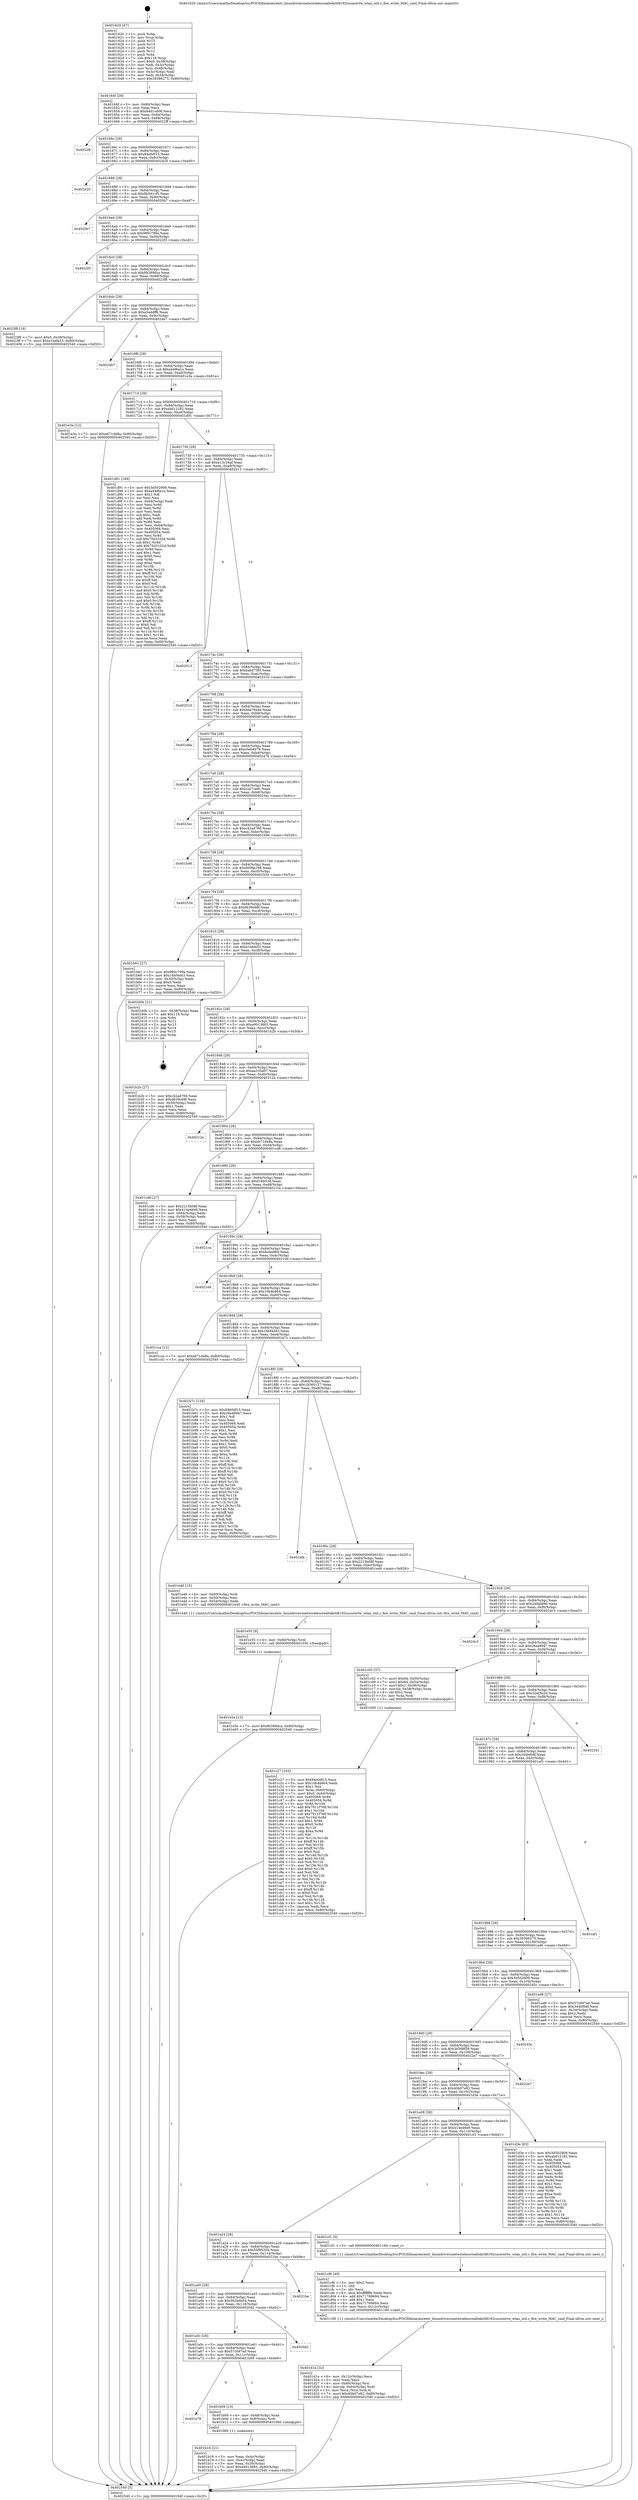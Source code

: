 digraph "0x401620" {
  label = "0x401620 (/mnt/c/Users/mathe/Desktop/tcc/POCII/binaries/extr_linuxdriversnetwirelessrealtekrtl8192cucorertw_wlan_util.c_fire_write_MAC_cmd_Final-ollvm.out::main(0))"
  labelloc = "t"
  node[shape=record]

  Entry [label="",width=0.3,height=0.3,shape=circle,fillcolor=black,style=filled]
  "0x40164f" [label="{
     0x40164f [29]\l
     | [instrs]\l
     &nbsp;&nbsp;0x40164f \<+3\>: mov -0x80(%rbp),%eax\l
     &nbsp;&nbsp;0x401652 \<+2\>: mov %eax,%ecx\l
     &nbsp;&nbsp;0x401654 \<+6\>: sub $0x84d1cd08,%ecx\l
     &nbsp;&nbsp;0x40165a \<+6\>: mov %eax,-0x84(%rbp)\l
     &nbsp;&nbsp;0x401660 \<+6\>: mov %ecx,-0x88(%rbp)\l
     &nbsp;&nbsp;0x401666 \<+6\>: je 00000000004022ff \<main+0xcdf\>\l
  }"]
  "0x4022ff" [label="{
     0x4022ff\l
  }", style=dashed]
  "0x40166c" [label="{
     0x40166c [28]\l
     | [instrs]\l
     &nbsp;&nbsp;0x40166c \<+5\>: jmp 0000000000401671 \<main+0x51\>\l
     &nbsp;&nbsp;0x401671 \<+6\>: mov -0x84(%rbp),%eax\l
     &nbsp;&nbsp;0x401677 \<+5\>: sub $0x84e0df15,%eax\l
     &nbsp;&nbsp;0x40167c \<+6\>: mov %eax,-0x8c(%rbp)\l
     &nbsp;&nbsp;0x401682 \<+6\>: je 0000000000402420 \<main+0xe00\>\l
  }"]
  Exit [label="",width=0.3,height=0.3,shape=circle,fillcolor=black,style=filled,peripheries=2]
  "0x402420" [label="{
     0x402420\l
  }", style=dashed]
  "0x401688" [label="{
     0x401688 [28]\l
     | [instrs]\l
     &nbsp;&nbsp;0x401688 \<+5\>: jmp 000000000040168d \<main+0x6d\>\l
     &nbsp;&nbsp;0x40168d \<+6\>: mov -0x84(%rbp),%eax\l
     &nbsp;&nbsp;0x401693 \<+5\>: sub $0x8b561cf5,%eax\l
     &nbsp;&nbsp;0x401698 \<+6\>: mov %eax,-0x90(%rbp)\l
     &nbsp;&nbsp;0x40169e \<+6\>: je 00000000004020b7 \<main+0xa97\>\l
  }"]
  "0x401e5e" [label="{
     0x401e5e [12]\l
     | [instrs]\l
     &nbsp;&nbsp;0x401e5e \<+7\>: movl $0x9b389dca,-0x80(%rbp)\l
     &nbsp;&nbsp;0x401e65 \<+5\>: jmp 0000000000402540 \<main+0xf20\>\l
  }"]
  "0x4020b7" [label="{
     0x4020b7\l
  }", style=dashed]
  "0x4016a4" [label="{
     0x4016a4 [28]\l
     | [instrs]\l
     &nbsp;&nbsp;0x4016a4 \<+5\>: jmp 00000000004016a9 \<main+0x89\>\l
     &nbsp;&nbsp;0x4016a9 \<+6\>: mov -0x84(%rbp),%eax\l
     &nbsp;&nbsp;0x4016af \<+5\>: sub $0x980c799a,%eax\l
     &nbsp;&nbsp;0x4016b4 \<+6\>: mov %eax,-0x94(%rbp)\l
     &nbsp;&nbsp;0x4016ba \<+6\>: je 00000000004022f3 \<main+0xcd3\>\l
  }"]
  "0x401e55" [label="{
     0x401e55 [9]\l
     | [instrs]\l
     &nbsp;&nbsp;0x401e55 \<+4\>: mov -0x60(%rbp),%rdi\l
     &nbsp;&nbsp;0x401e59 \<+5\>: call 0000000000401030 \<free@plt\>\l
     | [calls]\l
     &nbsp;&nbsp;0x401030 \{1\} (unknown)\l
  }"]
  "0x4022f3" [label="{
     0x4022f3\l
  }", style=dashed]
  "0x4016c0" [label="{
     0x4016c0 [28]\l
     | [instrs]\l
     &nbsp;&nbsp;0x4016c0 \<+5\>: jmp 00000000004016c5 \<main+0xa5\>\l
     &nbsp;&nbsp;0x4016c5 \<+6\>: mov -0x84(%rbp),%eax\l
     &nbsp;&nbsp;0x4016cb \<+5\>: sub $0x9b389dca,%eax\l
     &nbsp;&nbsp;0x4016d0 \<+6\>: mov %eax,-0x98(%rbp)\l
     &nbsp;&nbsp;0x4016d6 \<+6\>: je 00000000004023f8 \<main+0xdd8\>\l
  }"]
  "0x401d1e" [label="{
     0x401d1e [32]\l
     | [instrs]\l
     &nbsp;&nbsp;0x401d1e \<+6\>: mov -0x12c(%rbp),%ecx\l
     &nbsp;&nbsp;0x401d24 \<+3\>: imul %eax,%ecx\l
     &nbsp;&nbsp;0x401d27 \<+4\>: mov -0x60(%rbp),%rsi\l
     &nbsp;&nbsp;0x401d2b \<+4\>: movslq -0x64(%rbp),%rdi\l
     &nbsp;&nbsp;0x401d2f \<+3\>: mov %ecx,(%rsi,%rdi,4)\l
     &nbsp;&nbsp;0x401d32 \<+7\>: movl $0x40b07e82,-0x80(%rbp)\l
     &nbsp;&nbsp;0x401d39 \<+5\>: jmp 0000000000402540 \<main+0xf20\>\l
  }"]
  "0x4023f8" [label="{
     0x4023f8 [19]\l
     | [instrs]\l
     &nbsp;&nbsp;0x4023f8 \<+7\>: movl $0x0,-0x38(%rbp)\l
     &nbsp;&nbsp;0x4023ff \<+7\>: movl $0xe1befa33,-0x80(%rbp)\l
     &nbsp;&nbsp;0x402406 \<+5\>: jmp 0000000000402540 \<main+0xf20\>\l
  }"]
  "0x4016dc" [label="{
     0x4016dc [28]\l
     | [instrs]\l
     &nbsp;&nbsp;0x4016dc \<+5\>: jmp 00000000004016e1 \<main+0xc1\>\l
     &nbsp;&nbsp;0x4016e1 \<+6\>: mov -0x84(%rbp),%eax\l
     &nbsp;&nbsp;0x4016e7 \<+5\>: sub $0xa3addff6,%eax\l
     &nbsp;&nbsp;0x4016ec \<+6\>: mov %eax,-0x9c(%rbp)\l
     &nbsp;&nbsp;0x4016f2 \<+6\>: je 00000000004024b7 \<main+0xe97\>\l
  }"]
  "0x401cf6" [label="{
     0x401cf6 [40]\l
     | [instrs]\l
     &nbsp;&nbsp;0x401cf6 \<+5\>: mov $0x2,%ecx\l
     &nbsp;&nbsp;0x401cfb \<+1\>: cltd\l
     &nbsp;&nbsp;0x401cfc \<+2\>: idiv %ecx\l
     &nbsp;&nbsp;0x401cfe \<+6\>: imul $0xfffffffe,%edx,%ecx\l
     &nbsp;&nbsp;0x401d04 \<+6\>: add $0x71768694,%ecx\l
     &nbsp;&nbsp;0x401d0a \<+3\>: add $0x1,%ecx\l
     &nbsp;&nbsp;0x401d0d \<+6\>: sub $0x71768694,%ecx\l
     &nbsp;&nbsp;0x401d13 \<+6\>: mov %ecx,-0x12c(%rbp)\l
     &nbsp;&nbsp;0x401d19 \<+5\>: call 0000000000401160 \<next_i\>\l
     | [calls]\l
     &nbsp;&nbsp;0x401160 \{1\} (/mnt/c/Users/mathe/Desktop/tcc/POCII/binaries/extr_linuxdriversnetwirelessrealtekrtl8192cucorertw_wlan_util.c_fire_write_MAC_cmd_Final-ollvm.out::next_i)\l
  }"]
  "0x4024b7" [label="{
     0x4024b7\l
  }", style=dashed]
  "0x4016f8" [label="{
     0x4016f8 [28]\l
     | [instrs]\l
     &nbsp;&nbsp;0x4016f8 \<+5\>: jmp 00000000004016fd \<main+0xdd\>\l
     &nbsp;&nbsp;0x4016fd \<+6\>: mov -0x84(%rbp),%eax\l
     &nbsp;&nbsp;0x401703 \<+5\>: sub $0xa44f6a1e,%eax\l
     &nbsp;&nbsp;0x401708 \<+6\>: mov %eax,-0xa0(%rbp)\l
     &nbsp;&nbsp;0x40170e \<+6\>: je 0000000000401e3a \<main+0x81a\>\l
  }"]
  "0x401c27" [label="{
     0x401c27 [163]\l
     | [instrs]\l
     &nbsp;&nbsp;0x401c27 \<+5\>: mov $0x84e0df15,%ecx\l
     &nbsp;&nbsp;0x401c2c \<+5\>: mov $0x10b4b664,%edx\l
     &nbsp;&nbsp;0x401c31 \<+3\>: mov $0x1,%sil\l
     &nbsp;&nbsp;0x401c34 \<+4\>: mov %rax,-0x60(%rbp)\l
     &nbsp;&nbsp;0x401c38 \<+7\>: movl $0x0,-0x64(%rbp)\l
     &nbsp;&nbsp;0x401c3f \<+8\>: mov 0x405068,%r8d\l
     &nbsp;&nbsp;0x401c47 \<+8\>: mov 0x405054,%r9d\l
     &nbsp;&nbsp;0x401c4f \<+3\>: mov %r8d,%r10d\l
     &nbsp;&nbsp;0x401c52 \<+7\>: add $0x7911f768,%r10d\l
     &nbsp;&nbsp;0x401c59 \<+4\>: sub $0x1,%r10d\l
     &nbsp;&nbsp;0x401c5d \<+7\>: sub $0x7911f768,%r10d\l
     &nbsp;&nbsp;0x401c64 \<+4\>: imul %r10d,%r8d\l
     &nbsp;&nbsp;0x401c68 \<+4\>: and $0x1,%r8d\l
     &nbsp;&nbsp;0x401c6c \<+4\>: cmp $0x0,%r8d\l
     &nbsp;&nbsp;0x401c70 \<+4\>: sete %r11b\l
     &nbsp;&nbsp;0x401c74 \<+4\>: cmp $0xa,%r9d\l
     &nbsp;&nbsp;0x401c78 \<+3\>: setl %bl\l
     &nbsp;&nbsp;0x401c7b \<+3\>: mov %r11b,%r14b\l
     &nbsp;&nbsp;0x401c7e \<+4\>: xor $0xff,%r14b\l
     &nbsp;&nbsp;0x401c82 \<+3\>: mov %bl,%r15b\l
     &nbsp;&nbsp;0x401c85 \<+4\>: xor $0xff,%r15b\l
     &nbsp;&nbsp;0x401c89 \<+4\>: xor $0x0,%sil\l
     &nbsp;&nbsp;0x401c8d \<+3\>: mov %r14b,%r12b\l
     &nbsp;&nbsp;0x401c90 \<+4\>: and $0x0,%r12b\l
     &nbsp;&nbsp;0x401c94 \<+3\>: and %sil,%r11b\l
     &nbsp;&nbsp;0x401c97 \<+3\>: mov %r15b,%r13b\l
     &nbsp;&nbsp;0x401c9a \<+4\>: and $0x0,%r13b\l
     &nbsp;&nbsp;0x401c9e \<+3\>: and %sil,%bl\l
     &nbsp;&nbsp;0x401ca1 \<+3\>: or %r11b,%r12b\l
     &nbsp;&nbsp;0x401ca4 \<+3\>: or %bl,%r13b\l
     &nbsp;&nbsp;0x401ca7 \<+3\>: xor %r13b,%r12b\l
     &nbsp;&nbsp;0x401caa \<+3\>: or %r15b,%r14b\l
     &nbsp;&nbsp;0x401cad \<+4\>: xor $0xff,%r14b\l
     &nbsp;&nbsp;0x401cb1 \<+4\>: or $0x0,%sil\l
     &nbsp;&nbsp;0x401cb5 \<+3\>: and %sil,%r14b\l
     &nbsp;&nbsp;0x401cb8 \<+3\>: or %r14b,%r12b\l
     &nbsp;&nbsp;0x401cbb \<+4\>: test $0x1,%r12b\l
     &nbsp;&nbsp;0x401cbf \<+3\>: cmovne %edx,%ecx\l
     &nbsp;&nbsp;0x401cc2 \<+3\>: mov %ecx,-0x80(%rbp)\l
     &nbsp;&nbsp;0x401cc5 \<+5\>: jmp 0000000000402540 \<main+0xf20\>\l
  }"]
  "0x401e3a" [label="{
     0x401e3a [12]\l
     | [instrs]\l
     &nbsp;&nbsp;0x401e3a \<+7\>: movl $0xeb71d48a,-0x80(%rbp)\l
     &nbsp;&nbsp;0x401e41 \<+5\>: jmp 0000000000402540 \<main+0xf20\>\l
  }"]
  "0x401714" [label="{
     0x401714 [28]\l
     | [instrs]\l
     &nbsp;&nbsp;0x401714 \<+5\>: jmp 0000000000401719 \<main+0xf9\>\l
     &nbsp;&nbsp;0x401719 \<+6\>: mov -0x84(%rbp),%eax\l
     &nbsp;&nbsp;0x40171f \<+5\>: sub $0xabd12182,%eax\l
     &nbsp;&nbsp;0x401724 \<+6\>: mov %eax,-0xa4(%rbp)\l
     &nbsp;&nbsp;0x40172a \<+6\>: je 0000000000401d91 \<main+0x771\>\l
  }"]
  "0x401b16" [label="{
     0x401b16 [21]\l
     | [instrs]\l
     &nbsp;&nbsp;0x401b16 \<+3\>: mov %eax,-0x4c(%rbp)\l
     &nbsp;&nbsp;0x401b19 \<+3\>: mov -0x4c(%rbp),%eax\l
     &nbsp;&nbsp;0x401b1c \<+3\>: mov %eax,-0x30(%rbp)\l
     &nbsp;&nbsp;0x401b1f \<+7\>: movl $0xe9013663,-0x80(%rbp)\l
     &nbsp;&nbsp;0x401b26 \<+5\>: jmp 0000000000402540 \<main+0xf20\>\l
  }"]
  "0x401d91" [label="{
     0x401d91 [169]\l
     | [instrs]\l
     &nbsp;&nbsp;0x401d91 \<+5\>: mov $0x3d502909,%eax\l
     &nbsp;&nbsp;0x401d96 \<+5\>: mov $0xa44f6a1e,%ecx\l
     &nbsp;&nbsp;0x401d9b \<+2\>: mov $0x1,%dl\l
     &nbsp;&nbsp;0x401d9d \<+2\>: xor %esi,%esi\l
     &nbsp;&nbsp;0x401d9f \<+3\>: mov -0x64(%rbp),%edi\l
     &nbsp;&nbsp;0x401da2 \<+3\>: mov %esi,%r8d\l
     &nbsp;&nbsp;0x401da5 \<+3\>: sub %edi,%r8d\l
     &nbsp;&nbsp;0x401da8 \<+2\>: mov %esi,%edi\l
     &nbsp;&nbsp;0x401daa \<+3\>: sub $0x1,%edi\l
     &nbsp;&nbsp;0x401dad \<+3\>: add %edi,%r8d\l
     &nbsp;&nbsp;0x401db0 \<+3\>: sub %r8d,%esi\l
     &nbsp;&nbsp;0x401db3 \<+3\>: mov %esi,-0x64(%rbp)\l
     &nbsp;&nbsp;0x401db6 \<+7\>: mov 0x405068,%esi\l
     &nbsp;&nbsp;0x401dbd \<+7\>: mov 0x405054,%edi\l
     &nbsp;&nbsp;0x401dc4 \<+3\>: mov %esi,%r8d\l
     &nbsp;&nbsp;0x401dc7 \<+7\>: sub $0x75d3102d,%r8d\l
     &nbsp;&nbsp;0x401dce \<+4\>: sub $0x1,%r8d\l
     &nbsp;&nbsp;0x401dd2 \<+7\>: add $0x75d3102d,%r8d\l
     &nbsp;&nbsp;0x401dd9 \<+4\>: imul %r8d,%esi\l
     &nbsp;&nbsp;0x401ddd \<+3\>: and $0x1,%esi\l
     &nbsp;&nbsp;0x401de0 \<+3\>: cmp $0x0,%esi\l
     &nbsp;&nbsp;0x401de3 \<+4\>: sete %r9b\l
     &nbsp;&nbsp;0x401de7 \<+3\>: cmp $0xa,%edi\l
     &nbsp;&nbsp;0x401dea \<+4\>: setl %r10b\l
     &nbsp;&nbsp;0x401dee \<+3\>: mov %r9b,%r11b\l
     &nbsp;&nbsp;0x401df1 \<+4\>: xor $0xff,%r11b\l
     &nbsp;&nbsp;0x401df5 \<+3\>: mov %r10b,%bl\l
     &nbsp;&nbsp;0x401df8 \<+3\>: xor $0xff,%bl\l
     &nbsp;&nbsp;0x401dfb \<+3\>: xor $0x0,%dl\l
     &nbsp;&nbsp;0x401dfe \<+3\>: mov %r11b,%r14b\l
     &nbsp;&nbsp;0x401e01 \<+4\>: and $0x0,%r14b\l
     &nbsp;&nbsp;0x401e05 \<+3\>: and %dl,%r9b\l
     &nbsp;&nbsp;0x401e08 \<+3\>: mov %bl,%r15b\l
     &nbsp;&nbsp;0x401e0b \<+4\>: and $0x0,%r15b\l
     &nbsp;&nbsp;0x401e0f \<+3\>: and %dl,%r10b\l
     &nbsp;&nbsp;0x401e12 \<+3\>: or %r9b,%r14b\l
     &nbsp;&nbsp;0x401e15 \<+3\>: or %r10b,%r15b\l
     &nbsp;&nbsp;0x401e18 \<+3\>: xor %r15b,%r14b\l
     &nbsp;&nbsp;0x401e1b \<+3\>: or %bl,%r11b\l
     &nbsp;&nbsp;0x401e1e \<+4\>: xor $0xff,%r11b\l
     &nbsp;&nbsp;0x401e22 \<+3\>: or $0x0,%dl\l
     &nbsp;&nbsp;0x401e25 \<+3\>: and %dl,%r11b\l
     &nbsp;&nbsp;0x401e28 \<+3\>: or %r11b,%r14b\l
     &nbsp;&nbsp;0x401e2b \<+4\>: test $0x1,%r14b\l
     &nbsp;&nbsp;0x401e2f \<+3\>: cmovne %ecx,%eax\l
     &nbsp;&nbsp;0x401e32 \<+3\>: mov %eax,-0x80(%rbp)\l
     &nbsp;&nbsp;0x401e35 \<+5\>: jmp 0000000000402540 \<main+0xf20\>\l
  }"]
  "0x401730" [label="{
     0x401730 [28]\l
     | [instrs]\l
     &nbsp;&nbsp;0x401730 \<+5\>: jmp 0000000000401735 \<main+0x115\>\l
     &nbsp;&nbsp;0x401735 \<+6\>: mov -0x84(%rbp),%eax\l
     &nbsp;&nbsp;0x40173b \<+5\>: sub $0xb13c34af,%eax\l
     &nbsp;&nbsp;0x401740 \<+6\>: mov %eax,-0xa8(%rbp)\l
     &nbsp;&nbsp;0x401746 \<+6\>: je 0000000000402013 \<main+0x9f3\>\l
  }"]
  "0x401a78" [label="{
     0x401a78\l
  }", style=dashed]
  "0x402013" [label="{
     0x402013\l
  }", style=dashed]
  "0x40174c" [label="{
     0x40174c [28]\l
     | [instrs]\l
     &nbsp;&nbsp;0x40174c \<+5\>: jmp 0000000000401751 \<main+0x131\>\l
     &nbsp;&nbsp;0x401751 \<+6\>: mov -0x84(%rbp),%eax\l
     &nbsp;&nbsp;0x401757 \<+5\>: sub $0xbabd73f0,%eax\l
     &nbsp;&nbsp;0x40175c \<+6\>: mov %eax,-0xac(%rbp)\l
     &nbsp;&nbsp;0x401762 \<+6\>: je 0000000000402510 \<main+0xef0\>\l
  }"]
  "0x401b09" [label="{
     0x401b09 [13]\l
     | [instrs]\l
     &nbsp;&nbsp;0x401b09 \<+4\>: mov -0x48(%rbp),%rax\l
     &nbsp;&nbsp;0x401b0d \<+4\>: mov 0x8(%rax),%rdi\l
     &nbsp;&nbsp;0x401b11 \<+5\>: call 0000000000401060 \<atoi@plt\>\l
     | [calls]\l
     &nbsp;&nbsp;0x401060 \{1\} (unknown)\l
  }"]
  "0x402510" [label="{
     0x402510\l
  }", style=dashed]
  "0x401768" [label="{
     0x401768 [28]\l
     | [instrs]\l
     &nbsp;&nbsp;0x401768 \<+5\>: jmp 000000000040176d \<main+0x14d\>\l
     &nbsp;&nbsp;0x40176d \<+6\>: mov -0x84(%rbp),%eax\l
     &nbsp;&nbsp;0x401773 \<+5\>: sub $0xbba78a4e,%eax\l
     &nbsp;&nbsp;0x401778 \<+6\>: mov %eax,-0xb0(%rbp)\l
     &nbsp;&nbsp;0x40177e \<+6\>: je 0000000000401e6a \<main+0x84a\>\l
  }"]
  "0x401a5c" [label="{
     0x401a5c [28]\l
     | [instrs]\l
     &nbsp;&nbsp;0x401a5c \<+5\>: jmp 0000000000401a61 \<main+0x441\>\l
     &nbsp;&nbsp;0x401a61 \<+6\>: mov -0x84(%rbp),%eax\l
     &nbsp;&nbsp;0x401a67 \<+5\>: sub $0x57c097a0,%eax\l
     &nbsp;&nbsp;0x401a6c \<+6\>: mov %eax,-0x11c(%rbp)\l
     &nbsp;&nbsp;0x401a72 \<+6\>: je 0000000000401b09 \<main+0x4e9\>\l
  }"]
  "0x401e6a" [label="{
     0x401e6a\l
  }", style=dashed]
  "0x401784" [label="{
     0x401784 [28]\l
     | [instrs]\l
     &nbsp;&nbsp;0x401784 \<+5\>: jmp 0000000000401789 \<main+0x169\>\l
     &nbsp;&nbsp;0x401789 \<+6\>: mov -0x84(%rbp),%eax\l
     &nbsp;&nbsp;0x40178f \<+5\>: sub $0xc0eb4079,%eax\l
     &nbsp;&nbsp;0x401794 \<+6\>: mov %eax,-0xb4(%rbp)\l
     &nbsp;&nbsp;0x40179a \<+6\>: je 000000000040247b \<main+0xe5b\>\l
  }"]
  "0x4020d2" [label="{
     0x4020d2\l
  }", style=dashed]
  "0x40247b" [label="{
     0x40247b\l
  }", style=dashed]
  "0x4017a0" [label="{
     0x4017a0 [28]\l
     | [instrs]\l
     &nbsp;&nbsp;0x4017a0 \<+5\>: jmp 00000000004017a5 \<main+0x185\>\l
     &nbsp;&nbsp;0x4017a5 \<+6\>: mov -0x84(%rbp),%eax\l
     &nbsp;&nbsp;0x4017ab \<+5\>: sub $0xc2e7ce9c,%eax\l
     &nbsp;&nbsp;0x4017b0 \<+6\>: mov %eax,-0xb8(%rbp)\l
     &nbsp;&nbsp;0x4017b6 \<+6\>: je 00000000004023ec \<main+0xdcc\>\l
  }"]
  "0x401a40" [label="{
     0x401a40 [28]\l
     | [instrs]\l
     &nbsp;&nbsp;0x401a40 \<+5\>: jmp 0000000000401a45 \<main+0x425\>\l
     &nbsp;&nbsp;0x401a45 \<+6\>: mov -0x84(%rbp),%eax\l
     &nbsp;&nbsp;0x401a4b \<+5\>: sub $0x562bde54,%eax\l
     &nbsp;&nbsp;0x401a50 \<+6\>: mov %eax,-0x118(%rbp)\l
     &nbsp;&nbsp;0x401a56 \<+6\>: je 00000000004020d2 \<main+0xab2\>\l
  }"]
  "0x4023ec" [label="{
     0x4023ec\l
  }", style=dashed]
  "0x4017bc" [label="{
     0x4017bc [28]\l
     | [instrs]\l
     &nbsp;&nbsp;0x4017bc \<+5\>: jmp 00000000004017c1 \<main+0x1a1\>\l
     &nbsp;&nbsp;0x4017c1 \<+6\>: mov -0x84(%rbp),%eax\l
     &nbsp;&nbsp;0x4017c7 \<+5\>: sub $0xc42ad766,%eax\l
     &nbsp;&nbsp;0x4017cc \<+6\>: mov %eax,-0xbc(%rbp)\l
     &nbsp;&nbsp;0x4017d2 \<+6\>: je 0000000000401b46 \<main+0x526\>\l
  }"]
  "0x4021be" [label="{
     0x4021be\l
  }", style=dashed]
  "0x401b46" [label="{
     0x401b46\l
  }", style=dashed]
  "0x4017d8" [label="{
     0x4017d8 [28]\l
     | [instrs]\l
     &nbsp;&nbsp;0x4017d8 \<+5\>: jmp 00000000004017dd \<main+0x1bd\>\l
     &nbsp;&nbsp;0x4017dd \<+6\>: mov -0x84(%rbp),%eax\l
     &nbsp;&nbsp;0x4017e3 \<+5\>: sub $0xd008e198,%eax\l
     &nbsp;&nbsp;0x4017e8 \<+6\>: mov %eax,-0xc0(%rbp)\l
     &nbsp;&nbsp;0x4017ee \<+6\>: je 0000000000402534 \<main+0xf14\>\l
  }"]
  "0x401a24" [label="{
     0x401a24 [28]\l
     | [instrs]\l
     &nbsp;&nbsp;0x401a24 \<+5\>: jmp 0000000000401a29 \<main+0x409\>\l
     &nbsp;&nbsp;0x401a29 \<+6\>: mov -0x84(%rbp),%eax\l
     &nbsp;&nbsp;0x401a2f \<+5\>: sub $0x55f95204,%eax\l
     &nbsp;&nbsp;0x401a34 \<+6\>: mov %eax,-0x114(%rbp)\l
     &nbsp;&nbsp;0x401a3a \<+6\>: je 00000000004021be \<main+0xb9e\>\l
  }"]
  "0x402534" [label="{
     0x402534\l
  }", style=dashed]
  "0x4017f4" [label="{
     0x4017f4 [28]\l
     | [instrs]\l
     &nbsp;&nbsp;0x4017f4 \<+5\>: jmp 00000000004017f9 \<main+0x1d9\>\l
     &nbsp;&nbsp;0x4017f9 \<+6\>: mov -0x84(%rbp),%eax\l
     &nbsp;&nbsp;0x4017ff \<+5\>: sub $0xd639c68f,%eax\l
     &nbsp;&nbsp;0x401804 \<+6\>: mov %eax,-0xc4(%rbp)\l
     &nbsp;&nbsp;0x40180a \<+6\>: je 0000000000401b61 \<main+0x541\>\l
  }"]
  "0x401cf1" [label="{
     0x401cf1 [5]\l
     | [instrs]\l
     &nbsp;&nbsp;0x401cf1 \<+5\>: call 0000000000401160 \<next_i\>\l
     | [calls]\l
     &nbsp;&nbsp;0x401160 \{1\} (/mnt/c/Users/mathe/Desktop/tcc/POCII/binaries/extr_linuxdriversnetwirelessrealtekrtl8192cucorertw_wlan_util.c_fire_write_MAC_cmd_Final-ollvm.out::next_i)\l
  }"]
  "0x401b61" [label="{
     0x401b61 [27]\l
     | [instrs]\l
     &nbsp;&nbsp;0x401b61 \<+5\>: mov $0x980c799a,%eax\l
     &nbsp;&nbsp;0x401b66 \<+5\>: mov $0x16bf4d43,%ecx\l
     &nbsp;&nbsp;0x401b6b \<+3\>: mov -0x30(%rbp),%edx\l
     &nbsp;&nbsp;0x401b6e \<+3\>: cmp $0x0,%edx\l
     &nbsp;&nbsp;0x401b71 \<+3\>: cmove %ecx,%eax\l
     &nbsp;&nbsp;0x401b74 \<+3\>: mov %eax,-0x80(%rbp)\l
     &nbsp;&nbsp;0x401b77 \<+5\>: jmp 0000000000402540 \<main+0xf20\>\l
  }"]
  "0x401810" [label="{
     0x401810 [28]\l
     | [instrs]\l
     &nbsp;&nbsp;0x401810 \<+5\>: jmp 0000000000401815 \<main+0x1f5\>\l
     &nbsp;&nbsp;0x401815 \<+6\>: mov -0x84(%rbp),%eax\l
     &nbsp;&nbsp;0x40181b \<+5\>: sub $0xe1befa33,%eax\l
     &nbsp;&nbsp;0x401820 \<+6\>: mov %eax,-0xc8(%rbp)\l
     &nbsp;&nbsp;0x401826 \<+6\>: je 000000000040240b \<main+0xdeb\>\l
  }"]
  "0x401a08" [label="{
     0x401a08 [28]\l
     | [instrs]\l
     &nbsp;&nbsp;0x401a08 \<+5\>: jmp 0000000000401a0d \<main+0x3ed\>\l
     &nbsp;&nbsp;0x401a0d \<+6\>: mov -0x84(%rbp),%eax\l
     &nbsp;&nbsp;0x401a13 \<+5\>: sub $0x414e46e9,%eax\l
     &nbsp;&nbsp;0x401a18 \<+6\>: mov %eax,-0x110(%rbp)\l
     &nbsp;&nbsp;0x401a1e \<+6\>: je 0000000000401cf1 \<main+0x6d1\>\l
  }"]
  "0x40240b" [label="{
     0x40240b [21]\l
     | [instrs]\l
     &nbsp;&nbsp;0x40240b \<+3\>: mov -0x38(%rbp),%eax\l
     &nbsp;&nbsp;0x40240e \<+7\>: add $0x118,%rsp\l
     &nbsp;&nbsp;0x402415 \<+1\>: pop %rbx\l
     &nbsp;&nbsp;0x402416 \<+2\>: pop %r12\l
     &nbsp;&nbsp;0x402418 \<+2\>: pop %r13\l
     &nbsp;&nbsp;0x40241a \<+2\>: pop %r14\l
     &nbsp;&nbsp;0x40241c \<+2\>: pop %r15\l
     &nbsp;&nbsp;0x40241e \<+1\>: pop %rbp\l
     &nbsp;&nbsp;0x40241f \<+1\>: ret\l
  }"]
  "0x40182c" [label="{
     0x40182c [28]\l
     | [instrs]\l
     &nbsp;&nbsp;0x40182c \<+5\>: jmp 0000000000401831 \<main+0x211\>\l
     &nbsp;&nbsp;0x401831 \<+6\>: mov -0x84(%rbp),%eax\l
     &nbsp;&nbsp;0x401837 \<+5\>: sub $0xe9013663,%eax\l
     &nbsp;&nbsp;0x40183c \<+6\>: mov %eax,-0xcc(%rbp)\l
     &nbsp;&nbsp;0x401842 \<+6\>: je 0000000000401b2b \<main+0x50b\>\l
  }"]
  "0x401d3e" [label="{
     0x401d3e [83]\l
     | [instrs]\l
     &nbsp;&nbsp;0x401d3e \<+5\>: mov $0x3d502909,%eax\l
     &nbsp;&nbsp;0x401d43 \<+5\>: mov $0xabd12182,%ecx\l
     &nbsp;&nbsp;0x401d48 \<+2\>: xor %edx,%edx\l
     &nbsp;&nbsp;0x401d4a \<+7\>: mov 0x405068,%esi\l
     &nbsp;&nbsp;0x401d51 \<+7\>: mov 0x405054,%edi\l
     &nbsp;&nbsp;0x401d58 \<+3\>: sub $0x1,%edx\l
     &nbsp;&nbsp;0x401d5b \<+3\>: mov %esi,%r8d\l
     &nbsp;&nbsp;0x401d5e \<+3\>: add %edx,%r8d\l
     &nbsp;&nbsp;0x401d61 \<+4\>: imul %r8d,%esi\l
     &nbsp;&nbsp;0x401d65 \<+3\>: and $0x1,%esi\l
     &nbsp;&nbsp;0x401d68 \<+3\>: cmp $0x0,%esi\l
     &nbsp;&nbsp;0x401d6b \<+4\>: sete %r9b\l
     &nbsp;&nbsp;0x401d6f \<+3\>: cmp $0xa,%edi\l
     &nbsp;&nbsp;0x401d72 \<+4\>: setl %r10b\l
     &nbsp;&nbsp;0x401d76 \<+3\>: mov %r9b,%r11b\l
     &nbsp;&nbsp;0x401d79 \<+3\>: and %r10b,%r11b\l
     &nbsp;&nbsp;0x401d7c \<+3\>: xor %r10b,%r9b\l
     &nbsp;&nbsp;0x401d7f \<+3\>: or %r9b,%r11b\l
     &nbsp;&nbsp;0x401d82 \<+4\>: test $0x1,%r11b\l
     &nbsp;&nbsp;0x401d86 \<+3\>: cmovne %ecx,%eax\l
     &nbsp;&nbsp;0x401d89 \<+3\>: mov %eax,-0x80(%rbp)\l
     &nbsp;&nbsp;0x401d8c \<+5\>: jmp 0000000000402540 \<main+0xf20\>\l
  }"]
  "0x401b2b" [label="{
     0x401b2b [27]\l
     | [instrs]\l
     &nbsp;&nbsp;0x401b2b \<+5\>: mov $0xc42ad766,%eax\l
     &nbsp;&nbsp;0x401b30 \<+5\>: mov $0xd639c68f,%ecx\l
     &nbsp;&nbsp;0x401b35 \<+3\>: mov -0x30(%rbp),%edx\l
     &nbsp;&nbsp;0x401b38 \<+3\>: cmp $0x1,%edx\l
     &nbsp;&nbsp;0x401b3b \<+3\>: cmovl %ecx,%eax\l
     &nbsp;&nbsp;0x401b3e \<+3\>: mov %eax,-0x80(%rbp)\l
     &nbsp;&nbsp;0x401b41 \<+5\>: jmp 0000000000402540 \<main+0xf20\>\l
  }"]
  "0x401848" [label="{
     0x401848 [28]\l
     | [instrs]\l
     &nbsp;&nbsp;0x401848 \<+5\>: jmp 000000000040184d \<main+0x22d\>\l
     &nbsp;&nbsp;0x40184d \<+6\>: mov -0x84(%rbp),%eax\l
     &nbsp;&nbsp;0x401853 \<+5\>: sub $0xea335a07,%eax\l
     &nbsp;&nbsp;0x401858 \<+6\>: mov %eax,-0xd0(%rbp)\l
     &nbsp;&nbsp;0x40185e \<+6\>: je 000000000040212a \<main+0xb0a\>\l
  }"]
  "0x4019ec" [label="{
     0x4019ec [28]\l
     | [instrs]\l
     &nbsp;&nbsp;0x4019ec \<+5\>: jmp 00000000004019f1 \<main+0x3d1\>\l
     &nbsp;&nbsp;0x4019f1 \<+6\>: mov -0x84(%rbp),%eax\l
     &nbsp;&nbsp;0x4019f7 \<+5\>: sub $0x40b07e82,%eax\l
     &nbsp;&nbsp;0x4019fc \<+6\>: mov %eax,-0x10c(%rbp)\l
     &nbsp;&nbsp;0x401a02 \<+6\>: je 0000000000401d3e \<main+0x71e\>\l
  }"]
  "0x40212a" [label="{
     0x40212a\l
  }", style=dashed]
  "0x401864" [label="{
     0x401864 [28]\l
     | [instrs]\l
     &nbsp;&nbsp;0x401864 \<+5\>: jmp 0000000000401869 \<main+0x249\>\l
     &nbsp;&nbsp;0x401869 \<+6\>: mov -0x84(%rbp),%eax\l
     &nbsp;&nbsp;0x40186f \<+5\>: sub $0xeb71d48a,%eax\l
     &nbsp;&nbsp;0x401874 \<+6\>: mov %eax,-0xd4(%rbp)\l
     &nbsp;&nbsp;0x40187a \<+6\>: je 0000000000401cd6 \<main+0x6b6\>\l
  }"]
  "0x4022e7" [label="{
     0x4022e7\l
  }", style=dashed]
  "0x401cd6" [label="{
     0x401cd6 [27]\l
     | [instrs]\l
     &nbsp;&nbsp;0x401cd6 \<+5\>: mov $0x2215b08f,%eax\l
     &nbsp;&nbsp;0x401cdb \<+5\>: mov $0x414e46e9,%ecx\l
     &nbsp;&nbsp;0x401ce0 \<+3\>: mov -0x64(%rbp),%edx\l
     &nbsp;&nbsp;0x401ce3 \<+3\>: cmp -0x58(%rbp),%edx\l
     &nbsp;&nbsp;0x401ce6 \<+3\>: cmovl %ecx,%eax\l
     &nbsp;&nbsp;0x401ce9 \<+3\>: mov %eax,-0x80(%rbp)\l
     &nbsp;&nbsp;0x401cec \<+5\>: jmp 0000000000402540 \<main+0xf20\>\l
  }"]
  "0x401880" [label="{
     0x401880 [28]\l
     | [instrs]\l
     &nbsp;&nbsp;0x401880 \<+5\>: jmp 0000000000401885 \<main+0x265\>\l
     &nbsp;&nbsp;0x401885 \<+6\>: mov -0x84(%rbp),%eax\l
     &nbsp;&nbsp;0x40188b \<+5\>: sub $0xf18bf1fd,%eax\l
     &nbsp;&nbsp;0x401890 \<+6\>: mov %eax,-0xd8(%rbp)\l
     &nbsp;&nbsp;0x401896 \<+6\>: je 00000000004021ca \<main+0xbaa\>\l
  }"]
  "0x4019d0" [label="{
     0x4019d0 [28]\l
     | [instrs]\l
     &nbsp;&nbsp;0x4019d0 \<+5\>: jmp 00000000004019d5 \<main+0x3b5\>\l
     &nbsp;&nbsp;0x4019d5 \<+6\>: mov -0x84(%rbp),%eax\l
     &nbsp;&nbsp;0x4019db \<+5\>: sub $0x3e369f59,%eax\l
     &nbsp;&nbsp;0x4019e0 \<+6\>: mov %eax,-0x108(%rbp)\l
     &nbsp;&nbsp;0x4019e6 \<+6\>: je 00000000004022e7 \<main+0xcc7\>\l
  }"]
  "0x4021ca" [label="{
     0x4021ca\l
  }", style=dashed]
  "0x40189c" [label="{
     0x40189c [28]\l
     | [instrs]\l
     &nbsp;&nbsp;0x40189c \<+5\>: jmp 00000000004018a1 \<main+0x281\>\l
     &nbsp;&nbsp;0x4018a1 \<+6\>: mov -0x84(%rbp),%eax\l
     &nbsp;&nbsp;0x4018a7 \<+5\>: sub $0xfe4edf64,%eax\l
     &nbsp;&nbsp;0x4018ac \<+6\>: mov %eax,-0xdc(%rbp)\l
     &nbsp;&nbsp;0x4018b2 \<+6\>: je 00000000004021e9 \<main+0xbc9\>\l
  }"]
  "0x40245c" [label="{
     0x40245c\l
  }", style=dashed]
  "0x4021e9" [label="{
     0x4021e9\l
  }", style=dashed]
  "0x4018b8" [label="{
     0x4018b8 [28]\l
     | [instrs]\l
     &nbsp;&nbsp;0x4018b8 \<+5\>: jmp 00000000004018bd \<main+0x29d\>\l
     &nbsp;&nbsp;0x4018bd \<+6\>: mov -0x84(%rbp),%eax\l
     &nbsp;&nbsp;0x4018c3 \<+5\>: sub $0x10b4b664,%eax\l
     &nbsp;&nbsp;0x4018c8 \<+6\>: mov %eax,-0xe0(%rbp)\l
     &nbsp;&nbsp;0x4018ce \<+6\>: je 0000000000401cca \<main+0x6aa\>\l
  }"]
  "0x401620" [label="{
     0x401620 [47]\l
     | [instrs]\l
     &nbsp;&nbsp;0x401620 \<+1\>: push %rbp\l
     &nbsp;&nbsp;0x401621 \<+3\>: mov %rsp,%rbp\l
     &nbsp;&nbsp;0x401624 \<+2\>: push %r15\l
     &nbsp;&nbsp;0x401626 \<+2\>: push %r14\l
     &nbsp;&nbsp;0x401628 \<+2\>: push %r13\l
     &nbsp;&nbsp;0x40162a \<+2\>: push %r12\l
     &nbsp;&nbsp;0x40162c \<+1\>: push %rbx\l
     &nbsp;&nbsp;0x40162d \<+7\>: sub $0x118,%rsp\l
     &nbsp;&nbsp;0x401634 \<+7\>: movl $0x0,-0x38(%rbp)\l
     &nbsp;&nbsp;0x40163b \<+3\>: mov %edi,-0x3c(%rbp)\l
     &nbsp;&nbsp;0x40163e \<+4\>: mov %rsi,-0x48(%rbp)\l
     &nbsp;&nbsp;0x401642 \<+3\>: mov -0x3c(%rbp),%edi\l
     &nbsp;&nbsp;0x401645 \<+3\>: mov %edi,-0x34(%rbp)\l
     &nbsp;&nbsp;0x401648 \<+7\>: movl $0x39386275,-0x80(%rbp)\l
  }"]
  "0x401cca" [label="{
     0x401cca [12]\l
     | [instrs]\l
     &nbsp;&nbsp;0x401cca \<+7\>: movl $0xeb71d48a,-0x80(%rbp)\l
     &nbsp;&nbsp;0x401cd1 \<+5\>: jmp 0000000000402540 \<main+0xf20\>\l
  }"]
  "0x4018d4" [label="{
     0x4018d4 [28]\l
     | [instrs]\l
     &nbsp;&nbsp;0x4018d4 \<+5\>: jmp 00000000004018d9 \<main+0x2b9\>\l
     &nbsp;&nbsp;0x4018d9 \<+6\>: mov -0x84(%rbp),%eax\l
     &nbsp;&nbsp;0x4018df \<+5\>: sub $0x16bf4d43,%eax\l
     &nbsp;&nbsp;0x4018e4 \<+6\>: mov %eax,-0xe4(%rbp)\l
     &nbsp;&nbsp;0x4018ea \<+6\>: je 0000000000401b7c \<main+0x55c\>\l
  }"]
  "0x402540" [label="{
     0x402540 [5]\l
     | [instrs]\l
     &nbsp;&nbsp;0x402540 \<+5\>: jmp 000000000040164f \<main+0x2f\>\l
  }"]
  "0x401b7c" [label="{
     0x401b7c [134]\l
     | [instrs]\l
     &nbsp;&nbsp;0x401b7c \<+5\>: mov $0x84e0df15,%eax\l
     &nbsp;&nbsp;0x401b81 \<+5\>: mov $0x28a48947,%ecx\l
     &nbsp;&nbsp;0x401b86 \<+2\>: mov $0x1,%dl\l
     &nbsp;&nbsp;0x401b88 \<+2\>: xor %esi,%esi\l
     &nbsp;&nbsp;0x401b8a \<+7\>: mov 0x405068,%edi\l
     &nbsp;&nbsp;0x401b91 \<+8\>: mov 0x405054,%r8d\l
     &nbsp;&nbsp;0x401b99 \<+3\>: sub $0x1,%esi\l
     &nbsp;&nbsp;0x401b9c \<+3\>: mov %edi,%r9d\l
     &nbsp;&nbsp;0x401b9f \<+3\>: add %esi,%r9d\l
     &nbsp;&nbsp;0x401ba2 \<+4\>: imul %r9d,%edi\l
     &nbsp;&nbsp;0x401ba6 \<+3\>: and $0x1,%edi\l
     &nbsp;&nbsp;0x401ba9 \<+3\>: cmp $0x0,%edi\l
     &nbsp;&nbsp;0x401bac \<+4\>: sete %r10b\l
     &nbsp;&nbsp;0x401bb0 \<+4\>: cmp $0xa,%r8d\l
     &nbsp;&nbsp;0x401bb4 \<+4\>: setl %r11b\l
     &nbsp;&nbsp;0x401bb8 \<+3\>: mov %r10b,%bl\l
     &nbsp;&nbsp;0x401bbb \<+3\>: xor $0xff,%bl\l
     &nbsp;&nbsp;0x401bbe \<+3\>: mov %r11b,%r14b\l
     &nbsp;&nbsp;0x401bc1 \<+4\>: xor $0xff,%r14b\l
     &nbsp;&nbsp;0x401bc5 \<+3\>: xor $0x0,%dl\l
     &nbsp;&nbsp;0x401bc8 \<+3\>: mov %bl,%r15b\l
     &nbsp;&nbsp;0x401bcb \<+4\>: and $0x0,%r15b\l
     &nbsp;&nbsp;0x401bcf \<+3\>: and %dl,%r10b\l
     &nbsp;&nbsp;0x401bd2 \<+3\>: mov %r14b,%r12b\l
     &nbsp;&nbsp;0x401bd5 \<+4\>: and $0x0,%r12b\l
     &nbsp;&nbsp;0x401bd9 \<+3\>: and %dl,%r11b\l
     &nbsp;&nbsp;0x401bdc \<+3\>: or %r10b,%r15b\l
     &nbsp;&nbsp;0x401bdf \<+3\>: or %r11b,%r12b\l
     &nbsp;&nbsp;0x401be2 \<+3\>: xor %r12b,%r15b\l
     &nbsp;&nbsp;0x401be5 \<+3\>: or %r14b,%bl\l
     &nbsp;&nbsp;0x401be8 \<+3\>: xor $0xff,%bl\l
     &nbsp;&nbsp;0x401beb \<+3\>: or $0x0,%dl\l
     &nbsp;&nbsp;0x401bee \<+2\>: and %dl,%bl\l
     &nbsp;&nbsp;0x401bf0 \<+3\>: or %bl,%r15b\l
     &nbsp;&nbsp;0x401bf3 \<+4\>: test $0x1,%r15b\l
     &nbsp;&nbsp;0x401bf7 \<+3\>: cmovne %ecx,%eax\l
     &nbsp;&nbsp;0x401bfa \<+3\>: mov %eax,-0x80(%rbp)\l
     &nbsp;&nbsp;0x401bfd \<+5\>: jmp 0000000000402540 \<main+0xf20\>\l
  }"]
  "0x4018f0" [label="{
     0x4018f0 [28]\l
     | [instrs]\l
     &nbsp;&nbsp;0x4018f0 \<+5\>: jmp 00000000004018f5 \<main+0x2d5\>\l
     &nbsp;&nbsp;0x4018f5 \<+6\>: mov -0x84(%rbp),%eax\l
     &nbsp;&nbsp;0x4018fb \<+5\>: sub $0x18360127,%eax\l
     &nbsp;&nbsp;0x401900 \<+6\>: mov %eax,-0xe8(%rbp)\l
     &nbsp;&nbsp;0x401906 \<+6\>: je 0000000000401efa \<main+0x8da\>\l
  }"]
  "0x4019b4" [label="{
     0x4019b4 [28]\l
     | [instrs]\l
     &nbsp;&nbsp;0x4019b4 \<+5\>: jmp 00000000004019b9 \<main+0x399\>\l
     &nbsp;&nbsp;0x4019b9 \<+6\>: mov -0x84(%rbp),%eax\l
     &nbsp;&nbsp;0x4019bf \<+5\>: sub $0x3d502909,%eax\l
     &nbsp;&nbsp;0x4019c4 \<+6\>: mov %eax,-0x104(%rbp)\l
     &nbsp;&nbsp;0x4019ca \<+6\>: je 000000000040245c \<main+0xe3c\>\l
  }"]
  "0x401efa" [label="{
     0x401efa\l
  }", style=dashed]
  "0x40190c" [label="{
     0x40190c [28]\l
     | [instrs]\l
     &nbsp;&nbsp;0x40190c \<+5\>: jmp 0000000000401911 \<main+0x2f1\>\l
     &nbsp;&nbsp;0x401911 \<+6\>: mov -0x84(%rbp),%eax\l
     &nbsp;&nbsp;0x401917 \<+5\>: sub $0x2215b08f,%eax\l
     &nbsp;&nbsp;0x40191c \<+6\>: mov %eax,-0xec(%rbp)\l
     &nbsp;&nbsp;0x401922 \<+6\>: je 0000000000401e46 \<main+0x826\>\l
  }"]
  "0x401ad6" [label="{
     0x401ad6 [27]\l
     | [instrs]\l
     &nbsp;&nbsp;0x401ad6 \<+5\>: mov $0x57c097a0,%eax\l
     &nbsp;&nbsp;0x401adb \<+5\>: mov $0x344bf0df,%ecx\l
     &nbsp;&nbsp;0x401ae0 \<+3\>: mov -0x34(%rbp),%edx\l
     &nbsp;&nbsp;0x401ae3 \<+3\>: cmp $0x2,%edx\l
     &nbsp;&nbsp;0x401ae6 \<+3\>: cmovne %ecx,%eax\l
     &nbsp;&nbsp;0x401ae9 \<+3\>: mov %eax,-0x80(%rbp)\l
     &nbsp;&nbsp;0x401aec \<+5\>: jmp 0000000000402540 \<main+0xf20\>\l
  }"]
  "0x401e46" [label="{
     0x401e46 [15]\l
     | [instrs]\l
     &nbsp;&nbsp;0x401e46 \<+4\>: mov -0x60(%rbp),%rdi\l
     &nbsp;&nbsp;0x401e4a \<+3\>: mov -0x50(%rbp),%esi\l
     &nbsp;&nbsp;0x401e4d \<+3\>: mov -0x54(%rbp),%edx\l
     &nbsp;&nbsp;0x401e50 \<+5\>: call 0000000000401440 \<fire_write_MAC_cmd\>\l
     | [calls]\l
     &nbsp;&nbsp;0x401440 \{1\} (/mnt/c/Users/mathe/Desktop/tcc/POCII/binaries/extr_linuxdriversnetwirelessrealtekrtl8192cucorertw_wlan_util.c_fire_write_MAC_cmd_Final-ollvm.out::fire_write_MAC_cmd)\l
  }"]
  "0x401928" [label="{
     0x401928 [28]\l
     | [instrs]\l
     &nbsp;&nbsp;0x401928 \<+5\>: jmp 000000000040192d \<main+0x30d\>\l
     &nbsp;&nbsp;0x40192d \<+6\>: mov -0x84(%rbp),%eax\l
     &nbsp;&nbsp;0x401933 \<+5\>: sub $0x249afd9d,%eax\l
     &nbsp;&nbsp;0x401938 \<+6\>: mov %eax,-0xf0(%rbp)\l
     &nbsp;&nbsp;0x40193e \<+6\>: je 00000000004024c3 \<main+0xea3\>\l
  }"]
  "0x401998" [label="{
     0x401998 [28]\l
     | [instrs]\l
     &nbsp;&nbsp;0x401998 \<+5\>: jmp 000000000040199d \<main+0x37d\>\l
     &nbsp;&nbsp;0x40199d \<+6\>: mov -0x84(%rbp),%eax\l
     &nbsp;&nbsp;0x4019a3 \<+5\>: sub $0x39386275,%eax\l
     &nbsp;&nbsp;0x4019a8 \<+6\>: mov %eax,-0x100(%rbp)\l
     &nbsp;&nbsp;0x4019ae \<+6\>: je 0000000000401ad6 \<main+0x4b6\>\l
  }"]
  "0x4024c3" [label="{
     0x4024c3\l
  }", style=dashed]
  "0x401944" [label="{
     0x401944 [28]\l
     | [instrs]\l
     &nbsp;&nbsp;0x401944 \<+5\>: jmp 0000000000401949 \<main+0x329\>\l
     &nbsp;&nbsp;0x401949 \<+6\>: mov -0x84(%rbp),%eax\l
     &nbsp;&nbsp;0x40194f \<+5\>: sub $0x28a48947,%eax\l
     &nbsp;&nbsp;0x401954 \<+6\>: mov %eax,-0xf4(%rbp)\l
     &nbsp;&nbsp;0x40195a \<+6\>: je 0000000000401c02 \<main+0x5e2\>\l
  }"]
  "0x401af1" [label="{
     0x401af1\l
  }", style=dashed]
  "0x401c02" [label="{
     0x401c02 [37]\l
     | [instrs]\l
     &nbsp;&nbsp;0x401c02 \<+7\>: movl $0x64,-0x50(%rbp)\l
     &nbsp;&nbsp;0x401c09 \<+7\>: movl $0x64,-0x54(%rbp)\l
     &nbsp;&nbsp;0x401c10 \<+7\>: movl $0x1,-0x58(%rbp)\l
     &nbsp;&nbsp;0x401c17 \<+4\>: movslq -0x58(%rbp),%rax\l
     &nbsp;&nbsp;0x401c1b \<+4\>: shl $0x2,%rax\l
     &nbsp;&nbsp;0x401c1f \<+3\>: mov %rax,%rdi\l
     &nbsp;&nbsp;0x401c22 \<+5\>: call 0000000000401050 \<malloc@plt\>\l
     | [calls]\l
     &nbsp;&nbsp;0x401050 \{1\} (unknown)\l
  }"]
  "0x401960" [label="{
     0x401960 [28]\l
     | [instrs]\l
     &nbsp;&nbsp;0x401960 \<+5\>: jmp 0000000000401965 \<main+0x345\>\l
     &nbsp;&nbsp;0x401965 \<+6\>: mov -0x84(%rbp),%eax\l
     &nbsp;&nbsp;0x40196b \<+5\>: sub $0x32ef3b2b,%eax\l
     &nbsp;&nbsp;0x401970 \<+6\>: mov %eax,-0xf8(%rbp)\l
     &nbsp;&nbsp;0x401976 \<+6\>: je 0000000000402241 \<main+0xc21\>\l
  }"]
  "0x40197c" [label="{
     0x40197c [28]\l
     | [instrs]\l
     &nbsp;&nbsp;0x40197c \<+5\>: jmp 0000000000401981 \<main+0x361\>\l
     &nbsp;&nbsp;0x401981 \<+6\>: mov -0x84(%rbp),%eax\l
     &nbsp;&nbsp;0x401987 \<+5\>: sub $0x344bf0df,%eax\l
     &nbsp;&nbsp;0x40198c \<+6\>: mov %eax,-0xfc(%rbp)\l
     &nbsp;&nbsp;0x401992 \<+6\>: je 0000000000401af1 \<main+0x4d1\>\l
  }"]
  "0x402241" [label="{
     0x402241\l
  }", style=dashed]
  Entry -> "0x401620" [label=" 1"]
  "0x40164f" -> "0x4022ff" [label=" 0"]
  "0x40164f" -> "0x40166c" [label=" 16"]
  "0x40240b" -> Exit [label=" 1"]
  "0x40166c" -> "0x402420" [label=" 0"]
  "0x40166c" -> "0x401688" [label=" 16"]
  "0x4023f8" -> "0x402540" [label=" 1"]
  "0x401688" -> "0x4020b7" [label=" 0"]
  "0x401688" -> "0x4016a4" [label=" 16"]
  "0x401e5e" -> "0x402540" [label=" 1"]
  "0x4016a4" -> "0x4022f3" [label=" 0"]
  "0x4016a4" -> "0x4016c0" [label=" 16"]
  "0x401e55" -> "0x401e5e" [label=" 1"]
  "0x4016c0" -> "0x4023f8" [label=" 1"]
  "0x4016c0" -> "0x4016dc" [label=" 15"]
  "0x401e46" -> "0x401e55" [label=" 1"]
  "0x4016dc" -> "0x4024b7" [label=" 0"]
  "0x4016dc" -> "0x4016f8" [label=" 15"]
  "0x401e3a" -> "0x402540" [label=" 1"]
  "0x4016f8" -> "0x401e3a" [label=" 1"]
  "0x4016f8" -> "0x401714" [label=" 14"]
  "0x401d91" -> "0x402540" [label=" 1"]
  "0x401714" -> "0x401d91" [label=" 1"]
  "0x401714" -> "0x401730" [label=" 13"]
  "0x401d3e" -> "0x402540" [label=" 1"]
  "0x401730" -> "0x402013" [label=" 0"]
  "0x401730" -> "0x40174c" [label=" 13"]
  "0x401d1e" -> "0x402540" [label=" 1"]
  "0x40174c" -> "0x402510" [label=" 0"]
  "0x40174c" -> "0x401768" [label=" 13"]
  "0x401cf6" -> "0x401d1e" [label=" 1"]
  "0x401768" -> "0x401e6a" [label=" 0"]
  "0x401768" -> "0x401784" [label=" 13"]
  "0x401cd6" -> "0x402540" [label=" 2"]
  "0x401784" -> "0x40247b" [label=" 0"]
  "0x401784" -> "0x4017a0" [label=" 13"]
  "0x401cca" -> "0x402540" [label=" 1"]
  "0x4017a0" -> "0x4023ec" [label=" 0"]
  "0x4017a0" -> "0x4017bc" [label=" 13"]
  "0x401c02" -> "0x401c27" [label=" 1"]
  "0x4017bc" -> "0x401b46" [label=" 0"]
  "0x4017bc" -> "0x4017d8" [label=" 13"]
  "0x401b7c" -> "0x402540" [label=" 1"]
  "0x4017d8" -> "0x402534" [label=" 0"]
  "0x4017d8" -> "0x4017f4" [label=" 13"]
  "0x401b2b" -> "0x402540" [label=" 1"]
  "0x4017f4" -> "0x401b61" [label=" 1"]
  "0x4017f4" -> "0x401810" [label=" 12"]
  "0x401b16" -> "0x402540" [label=" 1"]
  "0x401810" -> "0x40240b" [label=" 1"]
  "0x401810" -> "0x40182c" [label=" 11"]
  "0x401a5c" -> "0x401a78" [label=" 0"]
  "0x40182c" -> "0x401b2b" [label=" 1"]
  "0x40182c" -> "0x401848" [label=" 10"]
  "0x401a5c" -> "0x401b09" [label=" 1"]
  "0x401848" -> "0x40212a" [label=" 0"]
  "0x401848" -> "0x401864" [label=" 10"]
  "0x401a40" -> "0x401a5c" [label=" 1"]
  "0x401864" -> "0x401cd6" [label=" 2"]
  "0x401864" -> "0x401880" [label=" 8"]
  "0x401a40" -> "0x4020d2" [label=" 0"]
  "0x401880" -> "0x4021ca" [label=" 0"]
  "0x401880" -> "0x40189c" [label=" 8"]
  "0x401a24" -> "0x401a40" [label=" 1"]
  "0x40189c" -> "0x4021e9" [label=" 0"]
  "0x40189c" -> "0x4018b8" [label=" 8"]
  "0x401a24" -> "0x4021be" [label=" 0"]
  "0x4018b8" -> "0x401cca" [label=" 1"]
  "0x4018b8" -> "0x4018d4" [label=" 7"]
  "0x401a08" -> "0x401a24" [label=" 1"]
  "0x4018d4" -> "0x401b7c" [label=" 1"]
  "0x4018d4" -> "0x4018f0" [label=" 6"]
  "0x401a08" -> "0x401cf1" [label=" 1"]
  "0x4018f0" -> "0x401efa" [label=" 0"]
  "0x4018f0" -> "0x40190c" [label=" 6"]
  "0x401b09" -> "0x401b16" [label=" 1"]
  "0x40190c" -> "0x401e46" [label=" 1"]
  "0x40190c" -> "0x401928" [label=" 5"]
  "0x4019ec" -> "0x401a08" [label=" 2"]
  "0x401928" -> "0x4024c3" [label=" 0"]
  "0x401928" -> "0x401944" [label=" 5"]
  "0x401cf1" -> "0x401cf6" [label=" 1"]
  "0x401944" -> "0x401c02" [label=" 1"]
  "0x401944" -> "0x401960" [label=" 4"]
  "0x4019d0" -> "0x4019ec" [label=" 3"]
  "0x401960" -> "0x402241" [label=" 0"]
  "0x401960" -> "0x40197c" [label=" 4"]
  "0x4019d0" -> "0x4022e7" [label=" 0"]
  "0x40197c" -> "0x401af1" [label=" 0"]
  "0x40197c" -> "0x401998" [label=" 4"]
  "0x4019ec" -> "0x401d3e" [label=" 1"]
  "0x401998" -> "0x401ad6" [label=" 1"]
  "0x401998" -> "0x4019b4" [label=" 3"]
  "0x401ad6" -> "0x402540" [label=" 1"]
  "0x401620" -> "0x40164f" [label=" 1"]
  "0x402540" -> "0x40164f" [label=" 15"]
  "0x401b61" -> "0x402540" [label=" 1"]
  "0x4019b4" -> "0x40245c" [label=" 0"]
  "0x4019b4" -> "0x4019d0" [label=" 3"]
  "0x401c27" -> "0x402540" [label=" 1"]
}
